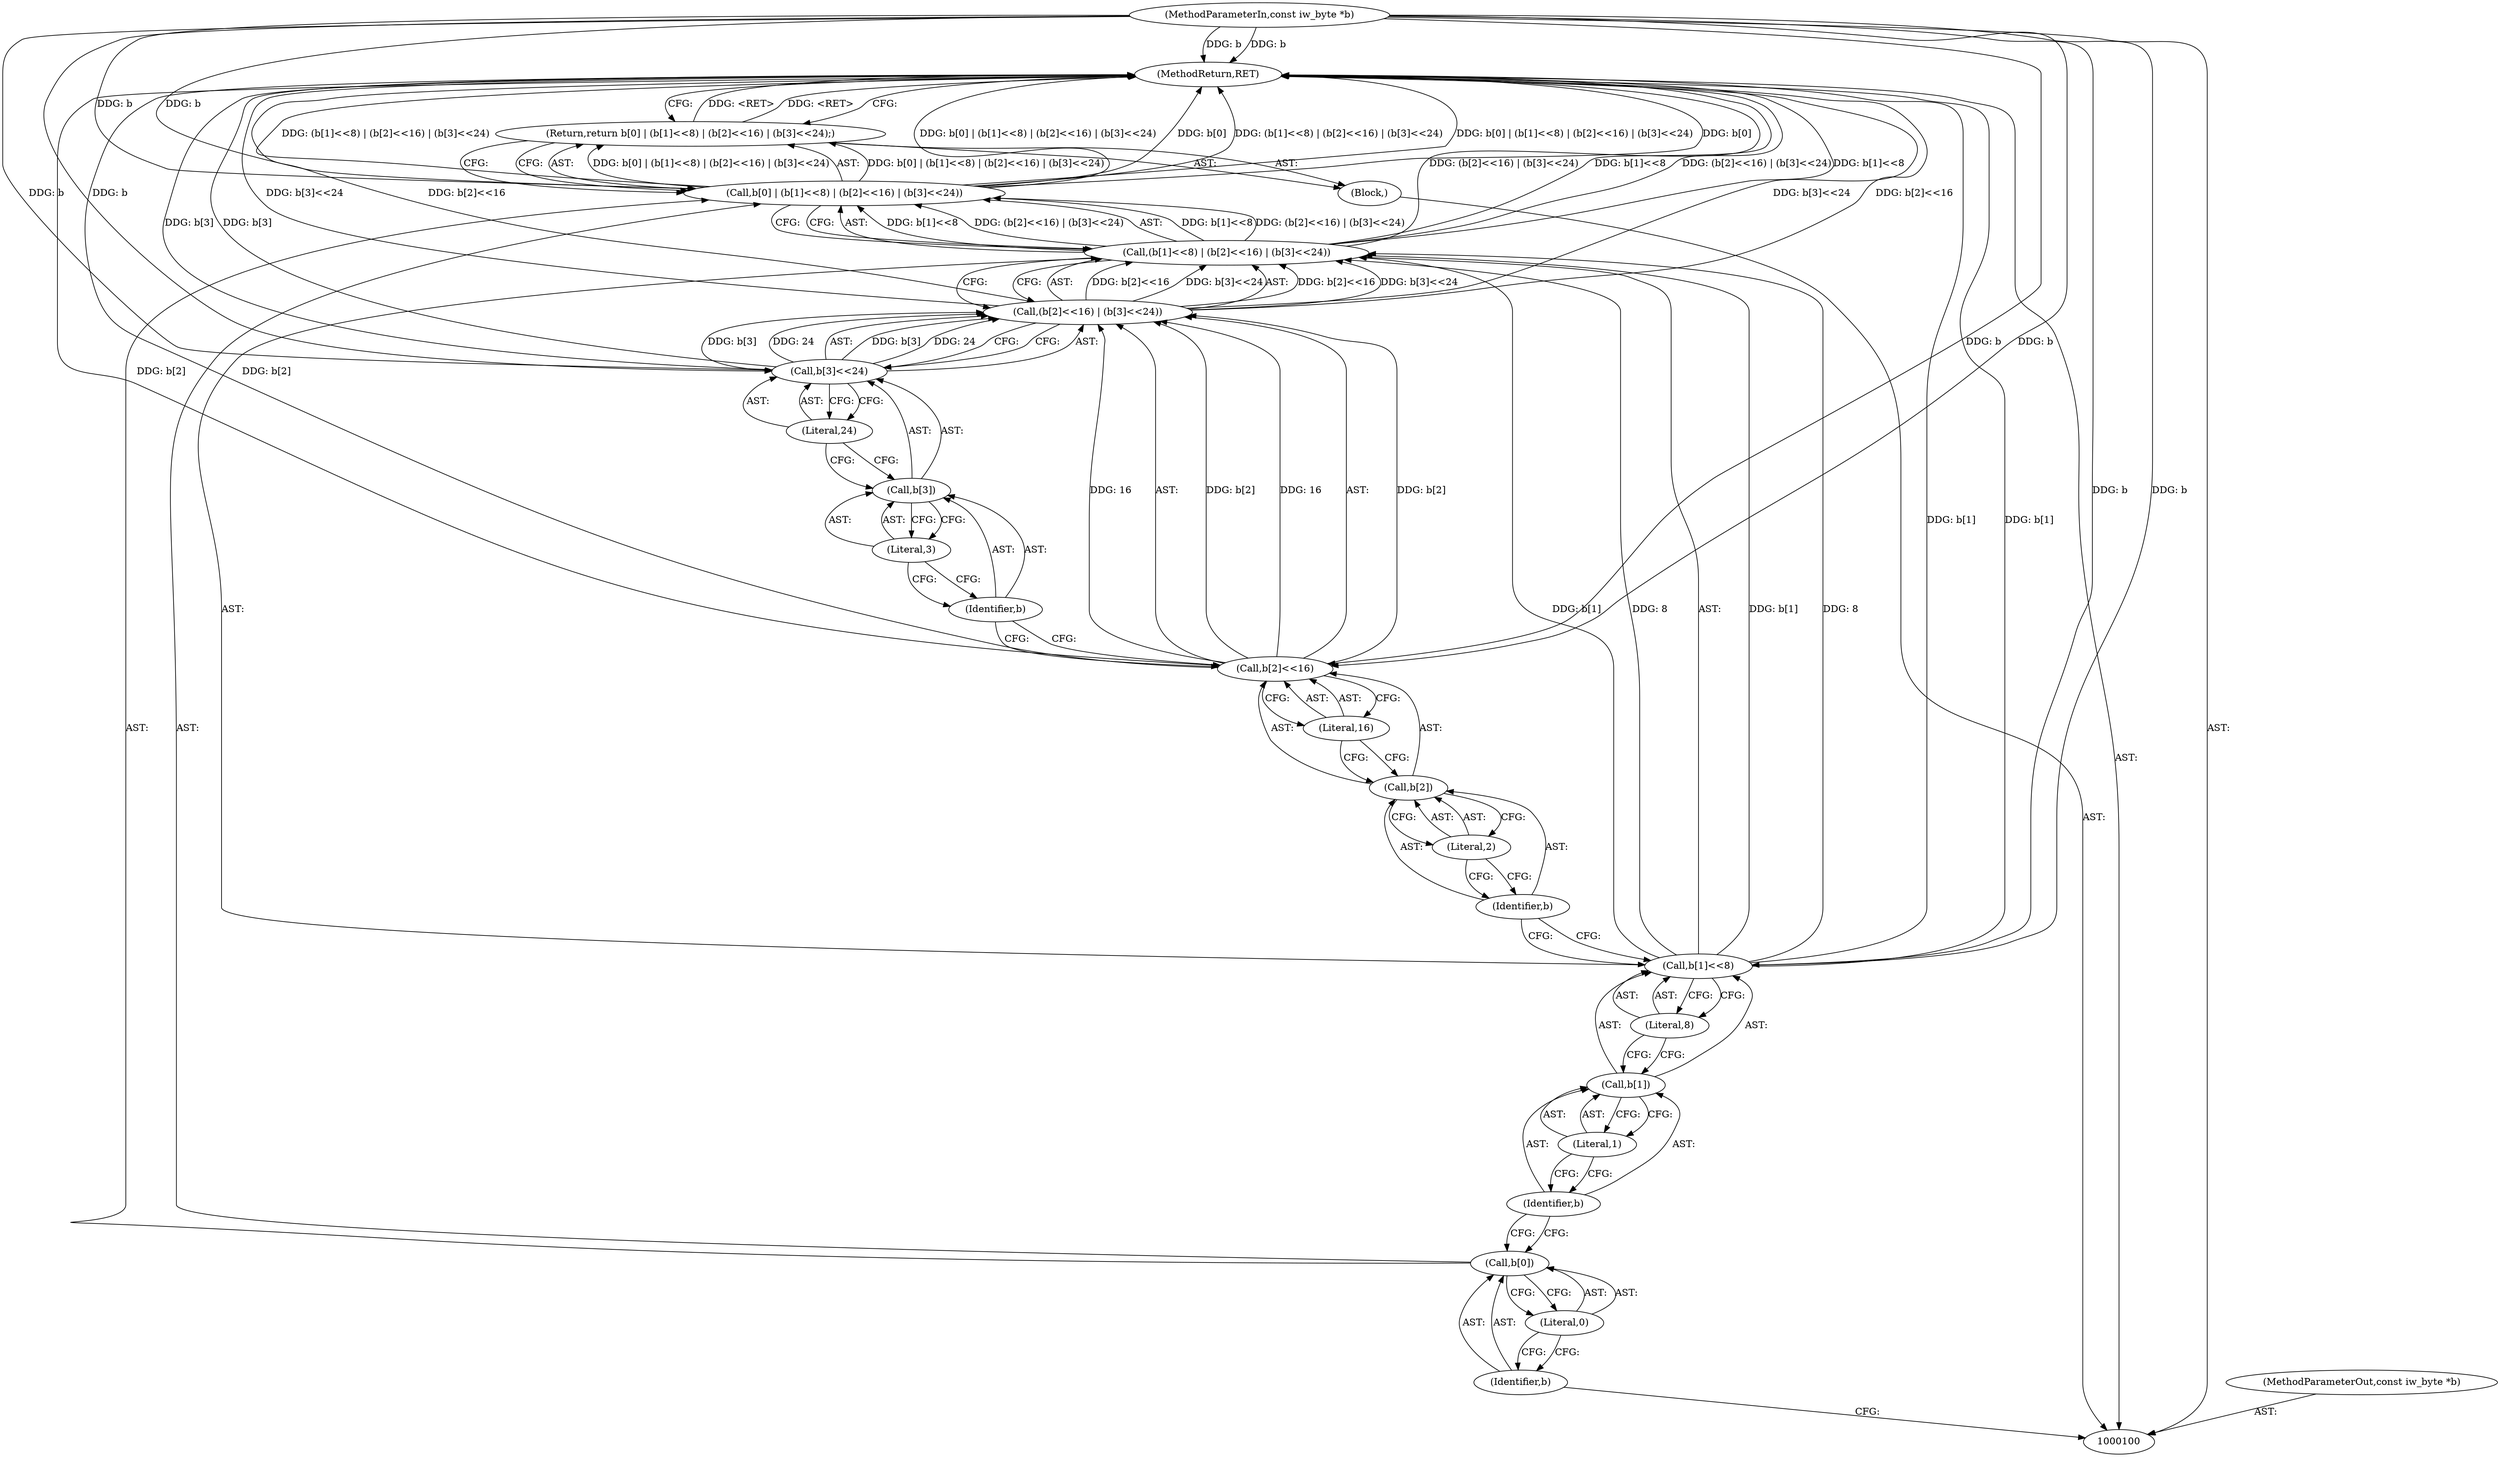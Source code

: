 digraph "1_imageworsener_a00183107d4b84bc8a714290e824ca9c68dac738_5" {
"1000125" [label="(MethodReturn,RET)"];
"1000101" [label="(MethodParameterIn,const iw_byte *b)"];
"1000145" [label="(MethodParameterOut,const iw_byte *b)"];
"1000102" [label="(Block,)"];
"1000103" [label="(Return,return b[0] | (b[1]<<8) | (b[2]<<16) | (b[3]<<24);)"];
"1000107" [label="(Literal,0)"];
"1000108" [label="(Call,(b[1]<<8) | (b[2]<<16) | (b[3]<<24))"];
"1000109" [label="(Call,b[1]<<8)"];
"1000110" [label="(Call,b[1])"];
"1000111" [label="(Identifier,b)"];
"1000112" [label="(Literal,1)"];
"1000113" [label="(Literal,8)"];
"1000114" [label="(Call,(b[2]<<16) | (b[3]<<24))"];
"1000115" [label="(Call,b[2]<<16)"];
"1000116" [label="(Call,b[2])"];
"1000117" [label="(Identifier,b)"];
"1000118" [label="(Literal,2)"];
"1000119" [label="(Literal,16)"];
"1000120" [label="(Call,b[3]<<24)"];
"1000121" [label="(Call,b[3])"];
"1000122" [label="(Identifier,b)"];
"1000123" [label="(Literal,3)"];
"1000124" [label="(Literal,24)"];
"1000104" [label="(Call,b[0] | (b[1]<<8) | (b[2]<<16) | (b[3]<<24))"];
"1000105" [label="(Call,b[0])"];
"1000106" [label="(Identifier,b)"];
"1000125" -> "1000100"  [label="AST: "];
"1000125" -> "1000103"  [label="CFG: "];
"1000103" -> "1000125"  [label="DDG: <RET>"];
"1000104" -> "1000125"  [label="DDG: (b[1]<<8) | (b[2]<<16) | (b[3]<<24)"];
"1000104" -> "1000125"  [label="DDG: b[0] | (b[1]<<8) | (b[2]<<16) | (b[3]<<24)"];
"1000104" -> "1000125"  [label="DDG: b[0]"];
"1000108" -> "1000125"  [label="DDG: (b[2]<<16) | (b[3]<<24)"];
"1000108" -> "1000125"  [label="DDG: b[1]<<8"];
"1000115" -> "1000125"  [label="DDG: b[2]"];
"1000114" -> "1000125"  [label="DDG: b[2]<<16"];
"1000114" -> "1000125"  [label="DDG: b[3]<<24"];
"1000120" -> "1000125"  [label="DDG: b[3]"];
"1000101" -> "1000125"  [label="DDG: b"];
"1000109" -> "1000125"  [label="DDG: b[1]"];
"1000101" -> "1000100"  [label="AST: "];
"1000101" -> "1000125"  [label="DDG: b"];
"1000101" -> "1000104"  [label="DDG: b"];
"1000101" -> "1000109"  [label="DDG: b"];
"1000101" -> "1000115"  [label="DDG: b"];
"1000101" -> "1000120"  [label="DDG: b"];
"1000145" -> "1000100"  [label="AST: "];
"1000102" -> "1000100"  [label="AST: "];
"1000103" -> "1000102"  [label="AST: "];
"1000103" -> "1000102"  [label="AST: "];
"1000103" -> "1000104"  [label="CFG: "];
"1000104" -> "1000103"  [label="AST: "];
"1000125" -> "1000103"  [label="CFG: "];
"1000103" -> "1000125"  [label="DDG: <RET>"];
"1000104" -> "1000103"  [label="DDG: b[0] | (b[1]<<8) | (b[2]<<16) | (b[3]<<24)"];
"1000107" -> "1000105"  [label="AST: "];
"1000107" -> "1000106"  [label="CFG: "];
"1000105" -> "1000107"  [label="CFG: "];
"1000108" -> "1000104"  [label="AST: "];
"1000108" -> "1000114"  [label="CFG: "];
"1000109" -> "1000108"  [label="AST: "];
"1000114" -> "1000108"  [label="AST: "];
"1000104" -> "1000108"  [label="CFG: "];
"1000108" -> "1000125"  [label="DDG: (b[2]<<16) | (b[3]<<24)"];
"1000108" -> "1000125"  [label="DDG: b[1]<<8"];
"1000108" -> "1000104"  [label="DDG: b[1]<<8"];
"1000108" -> "1000104"  [label="DDG: (b[2]<<16) | (b[3]<<24)"];
"1000109" -> "1000108"  [label="DDG: b[1]"];
"1000109" -> "1000108"  [label="DDG: 8"];
"1000114" -> "1000108"  [label="DDG: b[2]<<16"];
"1000114" -> "1000108"  [label="DDG: b[3]<<24"];
"1000109" -> "1000108"  [label="AST: "];
"1000109" -> "1000113"  [label="CFG: "];
"1000110" -> "1000109"  [label="AST: "];
"1000113" -> "1000109"  [label="AST: "];
"1000117" -> "1000109"  [label="CFG: "];
"1000109" -> "1000125"  [label="DDG: b[1]"];
"1000109" -> "1000108"  [label="DDG: b[1]"];
"1000109" -> "1000108"  [label="DDG: 8"];
"1000101" -> "1000109"  [label="DDG: b"];
"1000110" -> "1000109"  [label="AST: "];
"1000110" -> "1000112"  [label="CFG: "];
"1000111" -> "1000110"  [label="AST: "];
"1000112" -> "1000110"  [label="AST: "];
"1000113" -> "1000110"  [label="CFG: "];
"1000111" -> "1000110"  [label="AST: "];
"1000111" -> "1000105"  [label="CFG: "];
"1000112" -> "1000111"  [label="CFG: "];
"1000112" -> "1000110"  [label="AST: "];
"1000112" -> "1000111"  [label="CFG: "];
"1000110" -> "1000112"  [label="CFG: "];
"1000113" -> "1000109"  [label="AST: "];
"1000113" -> "1000110"  [label="CFG: "];
"1000109" -> "1000113"  [label="CFG: "];
"1000114" -> "1000108"  [label="AST: "];
"1000114" -> "1000120"  [label="CFG: "];
"1000115" -> "1000114"  [label="AST: "];
"1000120" -> "1000114"  [label="AST: "];
"1000108" -> "1000114"  [label="CFG: "];
"1000114" -> "1000125"  [label="DDG: b[2]<<16"];
"1000114" -> "1000125"  [label="DDG: b[3]<<24"];
"1000114" -> "1000108"  [label="DDG: b[2]<<16"];
"1000114" -> "1000108"  [label="DDG: b[3]<<24"];
"1000115" -> "1000114"  [label="DDG: b[2]"];
"1000115" -> "1000114"  [label="DDG: 16"];
"1000120" -> "1000114"  [label="DDG: b[3]"];
"1000120" -> "1000114"  [label="DDG: 24"];
"1000115" -> "1000114"  [label="AST: "];
"1000115" -> "1000119"  [label="CFG: "];
"1000116" -> "1000115"  [label="AST: "];
"1000119" -> "1000115"  [label="AST: "];
"1000122" -> "1000115"  [label="CFG: "];
"1000115" -> "1000125"  [label="DDG: b[2]"];
"1000115" -> "1000114"  [label="DDG: b[2]"];
"1000115" -> "1000114"  [label="DDG: 16"];
"1000101" -> "1000115"  [label="DDG: b"];
"1000116" -> "1000115"  [label="AST: "];
"1000116" -> "1000118"  [label="CFG: "];
"1000117" -> "1000116"  [label="AST: "];
"1000118" -> "1000116"  [label="AST: "];
"1000119" -> "1000116"  [label="CFG: "];
"1000117" -> "1000116"  [label="AST: "];
"1000117" -> "1000109"  [label="CFG: "];
"1000118" -> "1000117"  [label="CFG: "];
"1000118" -> "1000116"  [label="AST: "];
"1000118" -> "1000117"  [label="CFG: "];
"1000116" -> "1000118"  [label="CFG: "];
"1000119" -> "1000115"  [label="AST: "];
"1000119" -> "1000116"  [label="CFG: "];
"1000115" -> "1000119"  [label="CFG: "];
"1000120" -> "1000114"  [label="AST: "];
"1000120" -> "1000124"  [label="CFG: "];
"1000121" -> "1000120"  [label="AST: "];
"1000124" -> "1000120"  [label="AST: "];
"1000114" -> "1000120"  [label="CFG: "];
"1000120" -> "1000125"  [label="DDG: b[3]"];
"1000120" -> "1000114"  [label="DDG: b[3]"];
"1000120" -> "1000114"  [label="DDG: 24"];
"1000101" -> "1000120"  [label="DDG: b"];
"1000121" -> "1000120"  [label="AST: "];
"1000121" -> "1000123"  [label="CFG: "];
"1000122" -> "1000121"  [label="AST: "];
"1000123" -> "1000121"  [label="AST: "];
"1000124" -> "1000121"  [label="CFG: "];
"1000122" -> "1000121"  [label="AST: "];
"1000122" -> "1000115"  [label="CFG: "];
"1000123" -> "1000122"  [label="CFG: "];
"1000123" -> "1000121"  [label="AST: "];
"1000123" -> "1000122"  [label="CFG: "];
"1000121" -> "1000123"  [label="CFG: "];
"1000124" -> "1000120"  [label="AST: "];
"1000124" -> "1000121"  [label="CFG: "];
"1000120" -> "1000124"  [label="CFG: "];
"1000104" -> "1000103"  [label="AST: "];
"1000104" -> "1000108"  [label="CFG: "];
"1000105" -> "1000104"  [label="AST: "];
"1000108" -> "1000104"  [label="AST: "];
"1000103" -> "1000104"  [label="CFG: "];
"1000104" -> "1000125"  [label="DDG: (b[1]<<8) | (b[2]<<16) | (b[3]<<24)"];
"1000104" -> "1000125"  [label="DDG: b[0] | (b[1]<<8) | (b[2]<<16) | (b[3]<<24)"];
"1000104" -> "1000125"  [label="DDG: b[0]"];
"1000104" -> "1000103"  [label="DDG: b[0] | (b[1]<<8) | (b[2]<<16) | (b[3]<<24)"];
"1000101" -> "1000104"  [label="DDG: b"];
"1000108" -> "1000104"  [label="DDG: b[1]<<8"];
"1000108" -> "1000104"  [label="DDG: (b[2]<<16) | (b[3]<<24)"];
"1000105" -> "1000104"  [label="AST: "];
"1000105" -> "1000107"  [label="CFG: "];
"1000106" -> "1000105"  [label="AST: "];
"1000107" -> "1000105"  [label="AST: "];
"1000111" -> "1000105"  [label="CFG: "];
"1000106" -> "1000105"  [label="AST: "];
"1000106" -> "1000100"  [label="CFG: "];
"1000107" -> "1000106"  [label="CFG: "];
}
